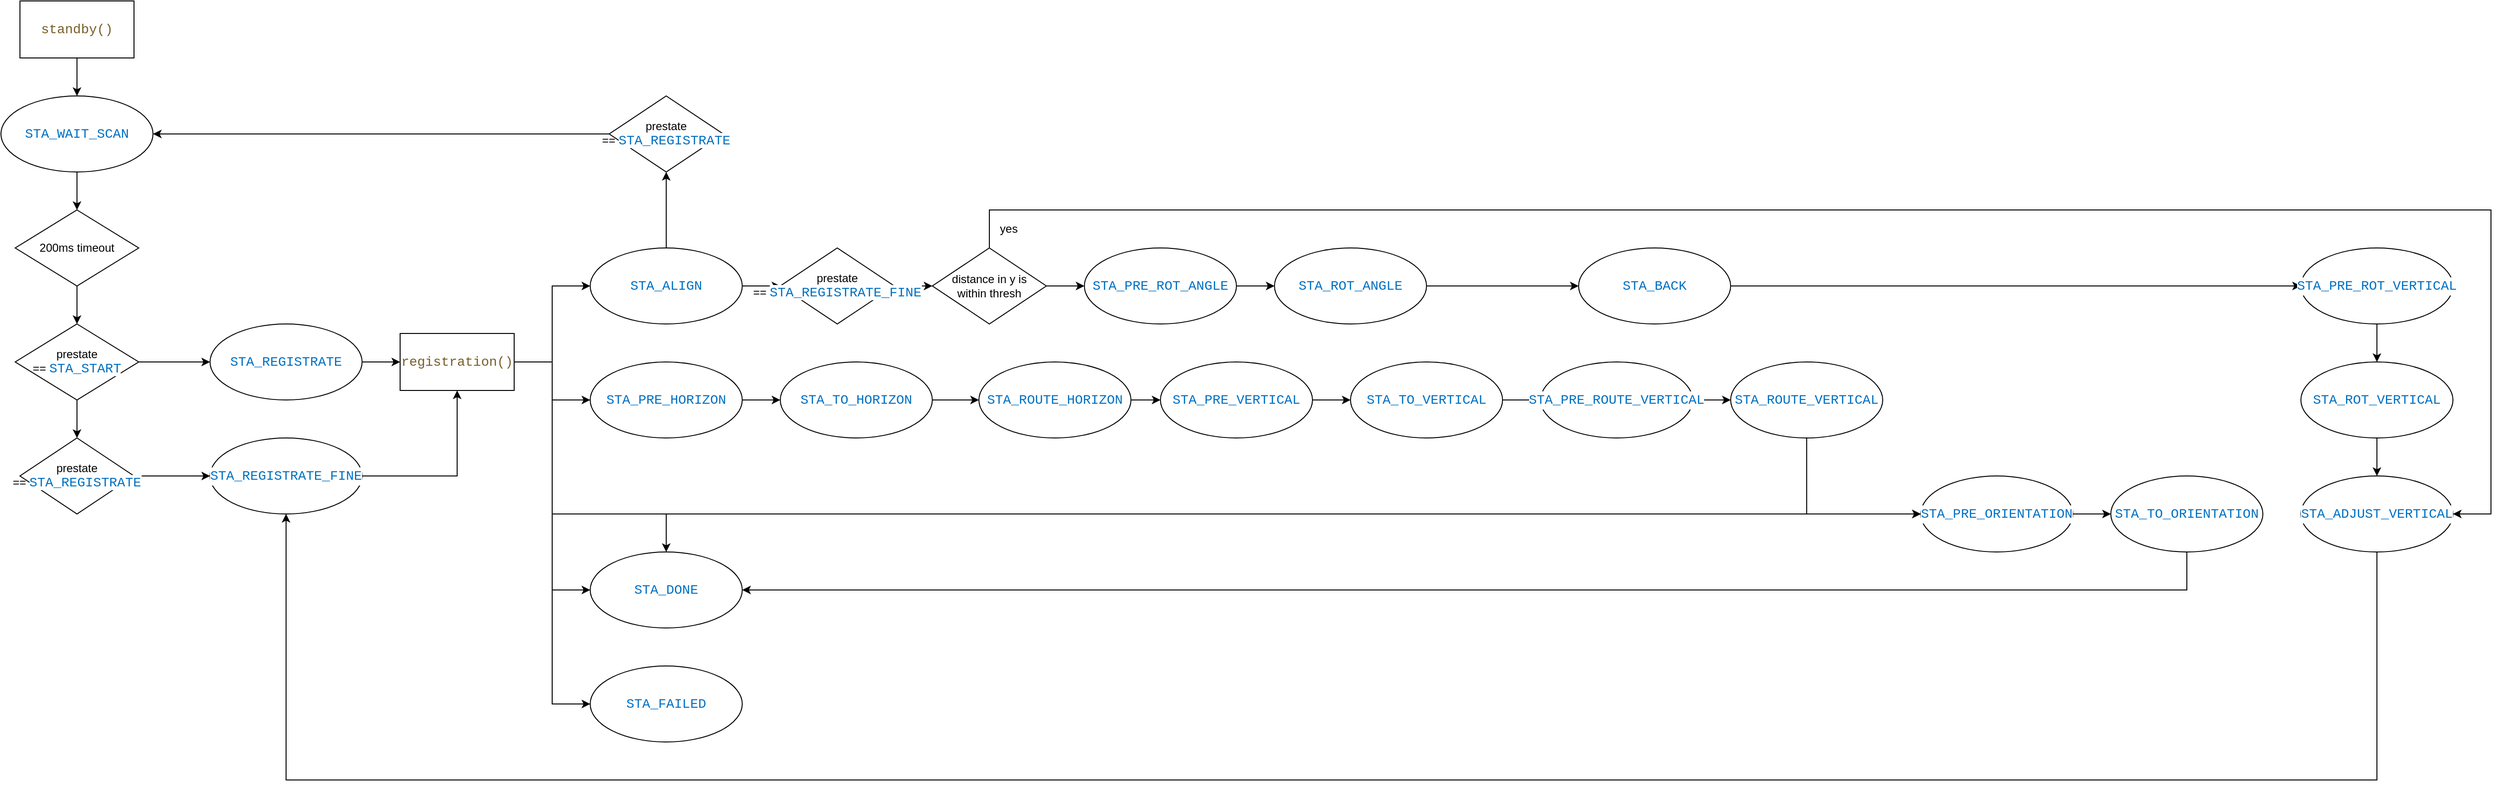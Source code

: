 <mxfile version="15.8.7" type="device"><diagram id="l9FWyBnDOOhg4U37SiNT" name="Page-1"><mxGraphModel dx="1038" dy="737" grid="1" gridSize="10" guides="1" tooltips="1" connect="1" arrows="1" fold="1" page="1" pageScale="1" pageWidth="1169" pageHeight="827" math="0" shadow="0"><root><mxCell id="0"/><mxCell id="1" parent="0"/><mxCell id="QoWHIV-kgEG8GxANQtbI-22" style="edgeStyle=orthogonalEdgeStyle;rounded=0;orthogonalLoop=1;jettySize=auto;html=1;entryX=0;entryY=0.5;entryDx=0;entryDy=0;" edge="1" parent="1" source="QoWHIV-kgEG8GxANQtbI-1" target="QoWHIV-kgEG8GxANQtbI-21"><mxGeometry relative="1" as="geometry"/></mxCell><mxCell id="QoWHIV-kgEG8GxANQtbI-33" style="edgeStyle=orthogonalEdgeStyle;rounded=0;orthogonalLoop=1;jettySize=auto;html=1;entryX=0.5;entryY=1;entryDx=0;entryDy=0;" edge="1" parent="1" source="QoWHIV-kgEG8GxANQtbI-1" target="QoWHIV-kgEG8GxANQtbI-30"><mxGeometry relative="1" as="geometry"/></mxCell><mxCell id="QoWHIV-kgEG8GxANQtbI-1" value="&#10;&#10;&lt;div style=&quot;color: rgb(0, 0, 0); background-color: rgb(255, 255, 255); font-family: consolas, &amp;quot;courier new&amp;quot;, monospace; font-weight: normal; font-size: 14px; line-height: 19px;&quot;&gt;&lt;div&gt;&lt;span style=&quot;color: #0070c1&quot;&gt;STA_ALIGN&lt;/span&gt;&lt;/div&gt;&lt;/div&gt;&#10;&#10;" style="ellipse;whiteSpace=wrap;html=1;" vertex="1" parent="1"><mxGeometry x="760" y="320" width="160" height="80" as="geometry"/></mxCell><mxCell id="QoWHIV-kgEG8GxANQtbI-6" style="edgeStyle=orthogonalEdgeStyle;rounded=0;orthogonalLoop=1;jettySize=auto;html=1;exitX=0.5;exitY=1;exitDx=0;exitDy=0;entryX=0.5;entryY=0;entryDx=0;entryDy=0;" edge="1" parent="1" source="QoWHIV-kgEG8GxANQtbI-2" target="QoWHIV-kgEG8GxANQtbI-5"><mxGeometry relative="1" as="geometry"/></mxCell><mxCell id="QoWHIV-kgEG8GxANQtbI-2" value="&lt;div style=&quot;background-color: rgb(255 , 255 , 255) ; font-family: &amp;#34;consolas&amp;#34; , &amp;#34;courier new&amp;#34; , monospace ; font-size: 14px ; line-height: 19px&quot;&gt;&lt;span style=&quot;color: #0070c1&quot;&gt;STA_WAIT_SCAN&lt;/span&gt;&lt;/div&gt;" style="ellipse;whiteSpace=wrap;html=1;" vertex="1" parent="1"><mxGeometry x="140" y="160" width="160" height="80" as="geometry"/></mxCell><mxCell id="QoWHIV-kgEG8GxANQtbI-4" style="edgeStyle=orthogonalEdgeStyle;rounded=0;orthogonalLoop=1;jettySize=auto;html=1;exitX=0.5;exitY=1;exitDx=0;exitDy=0;entryX=0.5;entryY=0;entryDx=0;entryDy=0;" edge="1" parent="1" source="QoWHIV-kgEG8GxANQtbI-3" target="QoWHIV-kgEG8GxANQtbI-2"><mxGeometry relative="1" as="geometry"/></mxCell><mxCell id="QoWHIV-kgEG8GxANQtbI-3" value="&lt;div style=&quot;background-color: rgb(255 , 255 , 255) ; font-family: &amp;#34;consolas&amp;#34; , &amp;#34;courier new&amp;#34; , monospace ; font-size: 14px ; line-height: 19px&quot;&gt;&lt;span style=&quot;color: #795e26&quot;&gt;standby()&lt;/span&gt;&lt;/div&gt;" style="rounded=0;whiteSpace=wrap;html=1;" vertex="1" parent="1"><mxGeometry x="160" y="60" width="120" height="60" as="geometry"/></mxCell><mxCell id="QoWHIV-kgEG8GxANQtbI-12" style="edgeStyle=orthogonalEdgeStyle;rounded=0;orthogonalLoop=1;jettySize=auto;html=1;exitX=0.5;exitY=1;exitDx=0;exitDy=0;entryX=0.5;entryY=0;entryDx=0;entryDy=0;" edge="1" parent="1" source="QoWHIV-kgEG8GxANQtbI-5" target="QoWHIV-kgEG8GxANQtbI-10"><mxGeometry relative="1" as="geometry"/></mxCell><mxCell id="QoWHIV-kgEG8GxANQtbI-5" value="200ms timeout" style="rhombus;whiteSpace=wrap;html=1;" vertex="1" parent="1"><mxGeometry x="155" y="280" width="130" height="80" as="geometry"/></mxCell><mxCell id="QoWHIV-kgEG8GxANQtbI-17" style="edgeStyle=orthogonalEdgeStyle;rounded=0;orthogonalLoop=1;jettySize=auto;html=1;exitX=1;exitY=0.5;exitDx=0;exitDy=0;entryX=0;entryY=0.5;entryDx=0;entryDy=0;" edge="1" parent="1" source="QoWHIV-kgEG8GxANQtbI-8" target="QoWHIV-kgEG8GxANQtbI-16"><mxGeometry relative="1" as="geometry"/></mxCell><mxCell id="QoWHIV-kgEG8GxANQtbI-8" value="&#10;&#10;&lt;div style=&quot;color: rgb(0, 0, 0); background-color: rgb(255, 255, 255); font-family: consolas, &amp;quot;courier new&amp;quot;, monospace; font-weight: normal; font-size: 14px; line-height: 19px;&quot;&gt;&lt;div&gt;&lt;span style=&quot;color: #0070c1&quot;&gt;STA_REGISTRATE&lt;/span&gt;&lt;/div&gt;&lt;/div&gt;&#10;&#10;" style="ellipse;whiteSpace=wrap;html=1;" vertex="1" parent="1"><mxGeometry x="360" y="400" width="160" height="80" as="geometry"/></mxCell><mxCell id="QoWHIV-kgEG8GxANQtbI-45" style="edgeStyle=orthogonalEdgeStyle;rounded=0;orthogonalLoop=1;jettySize=auto;html=1;entryX=0.5;entryY=1;entryDx=0;entryDy=0;" edge="1" parent="1" source="QoWHIV-kgEG8GxANQtbI-9" target="QoWHIV-kgEG8GxANQtbI-16"><mxGeometry relative="1" as="geometry"/></mxCell><mxCell id="QoWHIV-kgEG8GxANQtbI-9" value="&lt;div style=&quot;background-color: rgb(255 , 255 , 255) ; font-family: &amp;#34;consolas&amp;#34; , &amp;#34;courier new&amp;#34; , monospace ; font-size: 14px ; line-height: 19px&quot;&gt;&lt;span style=&quot;color: #0070c1&quot;&gt;STA_REGISTRATE_FINE&lt;/span&gt;&lt;/div&gt;" style="ellipse;whiteSpace=wrap;html=1;" vertex="1" parent="1"><mxGeometry x="360" y="520" width="160" height="80" as="geometry"/></mxCell><mxCell id="QoWHIV-kgEG8GxANQtbI-11" style="edgeStyle=orthogonalEdgeStyle;rounded=0;orthogonalLoop=1;jettySize=auto;html=1;exitX=1;exitY=0.5;exitDx=0;exitDy=0;entryX=0;entryY=0.5;entryDx=0;entryDy=0;" edge="1" parent="1" source="QoWHIV-kgEG8GxANQtbI-10" target="QoWHIV-kgEG8GxANQtbI-8"><mxGeometry relative="1" as="geometry"/></mxCell><mxCell id="QoWHIV-kgEG8GxANQtbI-14" style="edgeStyle=orthogonalEdgeStyle;rounded=0;orthogonalLoop=1;jettySize=auto;html=1;exitX=0.5;exitY=1;exitDx=0;exitDy=0;entryX=0.5;entryY=0;entryDx=0;entryDy=0;" edge="1" parent="1" source="QoWHIV-kgEG8GxANQtbI-10" target="QoWHIV-kgEG8GxANQtbI-13"><mxGeometry relative="1" as="geometry"/></mxCell><mxCell id="QoWHIV-kgEG8GxANQtbI-10" value="prestate ==&amp;nbsp;&lt;span style=&quot;color: rgb(0 , 112 , 193) ; background-color: rgb(255 , 255 , 255) ; font-family: &amp;#34;consolas&amp;#34; , &amp;#34;courier new&amp;#34; , monospace ; font-size: 14px&quot;&gt;STA_START&lt;/span&gt;" style="rhombus;whiteSpace=wrap;html=1;" vertex="1" parent="1"><mxGeometry x="155" y="400" width="130" height="80" as="geometry"/></mxCell><mxCell id="QoWHIV-kgEG8GxANQtbI-15" style="edgeStyle=orthogonalEdgeStyle;rounded=0;orthogonalLoop=1;jettySize=auto;html=1;entryX=0;entryY=0.5;entryDx=0;entryDy=0;" edge="1" parent="1" source="QoWHIV-kgEG8GxANQtbI-13" target="QoWHIV-kgEG8GxANQtbI-9"><mxGeometry relative="1" as="geometry"/></mxCell><mxCell id="QoWHIV-kgEG8GxANQtbI-13" value="prestate ==&amp;nbsp;&lt;span style=&quot;color: rgb(0 , 112 , 193) ; background-color: rgb(255 , 255 , 255) ; font-family: &amp;#34;consolas&amp;#34; , &amp;#34;courier new&amp;#34; , monospace ; font-size: 14px&quot;&gt;STA_REGISTRATE&lt;/span&gt;" style="rhombus;whiteSpace=wrap;html=1;" vertex="1" parent="1"><mxGeometry x="160" y="520" width="120" height="80" as="geometry"/></mxCell><mxCell id="QoWHIV-kgEG8GxANQtbI-19" style="edgeStyle=orthogonalEdgeStyle;rounded=0;orthogonalLoop=1;jettySize=auto;html=1;entryX=0;entryY=0.5;entryDx=0;entryDy=0;" edge="1" parent="1" source="QoWHIV-kgEG8GxANQtbI-16" target="QoWHIV-kgEG8GxANQtbI-1"><mxGeometry relative="1" as="geometry"/></mxCell><mxCell id="QoWHIV-kgEG8GxANQtbI-20" style="edgeStyle=orthogonalEdgeStyle;rounded=0;orthogonalLoop=1;jettySize=auto;html=1;entryX=0;entryY=0.5;entryDx=0;entryDy=0;" edge="1" parent="1" source="QoWHIV-kgEG8GxANQtbI-16" target="QoWHIV-kgEG8GxANQtbI-18"><mxGeometry relative="1" as="geometry"/></mxCell><mxCell id="QoWHIV-kgEG8GxANQtbI-47" style="edgeStyle=orthogonalEdgeStyle;rounded=0;orthogonalLoop=1;jettySize=auto;html=1;entryX=0;entryY=0.5;entryDx=0;entryDy=0;" edge="1" parent="1" source="QoWHIV-kgEG8GxANQtbI-16" target="QoWHIV-kgEG8GxANQtbI-46"><mxGeometry relative="1" as="geometry"/></mxCell><mxCell id="QoWHIV-kgEG8GxANQtbI-71" style="edgeStyle=orthogonalEdgeStyle;rounded=0;orthogonalLoop=1;jettySize=auto;html=1;entryX=0;entryY=0.5;entryDx=0;entryDy=0;" edge="1" parent="1" source="QoWHIV-kgEG8GxANQtbI-16" target="QoWHIV-kgEG8GxANQtbI-70"><mxGeometry relative="1" as="geometry"/></mxCell><mxCell id="QoWHIV-kgEG8GxANQtbI-74" style="edgeStyle=orthogonalEdgeStyle;rounded=0;orthogonalLoop=1;jettySize=auto;html=1;exitX=1;exitY=0.5;exitDx=0;exitDy=0;entryX=0;entryY=0.5;entryDx=0;entryDy=0;" edge="1" parent="1" source="QoWHIV-kgEG8GxANQtbI-16" target="QoWHIV-kgEG8GxANQtbI-64"><mxGeometry relative="1" as="geometry"><Array as="points"><mxPoint x="720" y="440"/><mxPoint x="720" y="600"/></Array></mxGeometry></mxCell><mxCell id="QoWHIV-kgEG8GxANQtbI-16" value="&lt;div style=&quot;background-color: rgb(255 , 255 , 255) ; font-family: &amp;#34;consolas&amp;#34; , &amp;#34;courier new&amp;#34; , monospace ; font-size: 14px ; line-height: 19px&quot;&gt;&lt;span style=&quot;color: #795e26&quot;&gt;registration()&lt;/span&gt;&lt;/div&gt;" style="rounded=0;whiteSpace=wrap;html=1;" vertex="1" parent="1"><mxGeometry x="560" y="410" width="120" height="60" as="geometry"/></mxCell><mxCell id="QoWHIV-kgEG8GxANQtbI-18" value="&lt;div style=&quot;background-color: rgb(255 , 255 , 255) ; font-family: &amp;#34;consolas&amp;#34; , &amp;#34;courier new&amp;#34; , monospace ; font-size: 14px ; line-height: 19px&quot;&gt;&lt;span style=&quot;color: #0070c1&quot;&gt;STA_FAILED&lt;/span&gt;&lt;/div&gt;" style="ellipse;whiteSpace=wrap;html=1;" vertex="1" parent="1"><mxGeometry x="760" y="760" width="160" height="80" as="geometry"/></mxCell><mxCell id="QoWHIV-kgEG8GxANQtbI-25" style="edgeStyle=orthogonalEdgeStyle;rounded=0;orthogonalLoop=1;jettySize=auto;html=1;entryX=0;entryY=0.5;entryDx=0;entryDy=0;" edge="1" parent="1" source="QoWHIV-kgEG8GxANQtbI-21" target="QoWHIV-kgEG8GxANQtbI-24"><mxGeometry relative="1" as="geometry"/></mxCell><mxCell id="QoWHIV-kgEG8GxANQtbI-21" value="prestate ==&amp;nbsp;&lt;span style=&quot;color: rgb(0 , 112 , 193) ; background-color: rgb(255 , 255 , 255) ; font-family: &amp;#34;consolas&amp;#34; , &amp;#34;courier new&amp;#34; , monospace ; font-size: 14px&quot;&gt;STA_REGISTRATE_FINE&lt;/span&gt;" style="rhombus;whiteSpace=wrap;html=1;" vertex="1" parent="1"><mxGeometry x="960" y="320" width="120" height="80" as="geometry"/></mxCell><mxCell id="QoWHIV-kgEG8GxANQtbI-27" style="edgeStyle=orthogonalEdgeStyle;rounded=0;orthogonalLoop=1;jettySize=auto;html=1;exitX=0.5;exitY=0;exitDx=0;exitDy=0;entryX=1;entryY=0.5;entryDx=0;entryDy=0;" edge="1" parent="1" source="QoWHIV-kgEG8GxANQtbI-24" target="QoWHIV-kgEG8GxANQtbI-42"><mxGeometry relative="1" as="geometry"><mxPoint x="1180" y="280" as="targetPoint"/><Array as="points"><mxPoint x="1180" y="280"/><mxPoint x="2760" y="280"/><mxPoint x="2760" y="600"/></Array></mxGeometry></mxCell><mxCell id="QoWHIV-kgEG8GxANQtbI-29" style="edgeStyle=orthogonalEdgeStyle;rounded=0;orthogonalLoop=1;jettySize=auto;html=1;entryX=0;entryY=0.5;entryDx=0;entryDy=0;" edge="1" parent="1" source="QoWHIV-kgEG8GxANQtbI-24" target="QoWHIV-kgEG8GxANQtbI-26"><mxGeometry relative="1" as="geometry"/></mxCell><mxCell id="QoWHIV-kgEG8GxANQtbI-24" value="distance in y is&lt;br&gt;within thresh" style="rhombus;whiteSpace=wrap;html=1;" vertex="1" parent="1"><mxGeometry x="1120" y="320" width="120" height="80" as="geometry"/></mxCell><mxCell id="QoWHIV-kgEG8GxANQtbI-35" style="edgeStyle=orthogonalEdgeStyle;rounded=0;orthogonalLoop=1;jettySize=auto;html=1;entryX=0;entryY=0.5;entryDx=0;entryDy=0;" edge="1" parent="1" source="QoWHIV-kgEG8GxANQtbI-26" target="QoWHIV-kgEG8GxANQtbI-34"><mxGeometry relative="1" as="geometry"/></mxCell><mxCell id="QoWHIV-kgEG8GxANQtbI-26" value="&lt;div style=&quot;background-color: rgb(255 , 255 , 255) ; font-family: &amp;#34;consolas&amp;#34; , &amp;#34;courier new&amp;#34; , monospace ; font-size: 14px ; line-height: 19px&quot;&gt;&lt;span style=&quot;color: #0070c1&quot;&gt;STA_PRE_ROT_ANGLE&lt;/span&gt;&lt;/div&gt;" style="ellipse;whiteSpace=wrap;html=1;" vertex="1" parent="1"><mxGeometry x="1280" y="320" width="160" height="80" as="geometry"/></mxCell><mxCell id="QoWHIV-kgEG8GxANQtbI-28" value="yes" style="text;html=1;align=center;verticalAlign=middle;resizable=0;points=[];autosize=1;strokeColor=none;fillColor=none;" vertex="1" parent="1"><mxGeometry x="1185" y="290" width="30" height="20" as="geometry"/></mxCell><mxCell id="QoWHIV-kgEG8GxANQtbI-32" style="edgeStyle=orthogonalEdgeStyle;rounded=0;orthogonalLoop=1;jettySize=auto;html=1;exitX=0;exitY=0.5;exitDx=0;exitDy=0;entryX=1;entryY=0.5;entryDx=0;entryDy=0;" edge="1" parent="1" source="QoWHIV-kgEG8GxANQtbI-30" target="QoWHIV-kgEG8GxANQtbI-2"><mxGeometry relative="1" as="geometry"/></mxCell><mxCell id="QoWHIV-kgEG8GxANQtbI-30" value="prestate ==&amp;nbsp;&lt;span style=&quot;color: rgb(0 , 112 , 193) ; background-color: rgb(255 , 255 , 255) ; font-family: &amp;#34;consolas&amp;#34; , &amp;#34;courier new&amp;#34; , monospace ; font-size: 14px&quot;&gt;STA_REGISTRATE&lt;/span&gt;" style="rhombus;whiteSpace=wrap;html=1;" vertex="1" parent="1"><mxGeometry x="780" y="160" width="120" height="80" as="geometry"/></mxCell><mxCell id="QoWHIV-kgEG8GxANQtbI-38" style="edgeStyle=orthogonalEdgeStyle;rounded=0;orthogonalLoop=1;jettySize=auto;html=1;entryX=0;entryY=0.5;entryDx=0;entryDy=0;" edge="1" parent="1" source="QoWHIV-kgEG8GxANQtbI-34" target="QoWHIV-kgEG8GxANQtbI-36"><mxGeometry relative="1" as="geometry"/></mxCell><mxCell id="QoWHIV-kgEG8GxANQtbI-34" value="&lt;div style=&quot;background-color: rgb(255 , 255 , 255) ; font-family: &amp;#34;consolas&amp;#34; , &amp;#34;courier new&amp;#34; , monospace ; font-size: 14px ; line-height: 19px&quot;&gt;&lt;div style=&quot;font-family: &amp;#34;consolas&amp;#34; , &amp;#34;courier new&amp;#34; , monospace ; line-height: 19px&quot;&gt;&lt;span style=&quot;color: #0070c1&quot;&gt;STA_ROT_ANGLE&lt;/span&gt;&lt;/div&gt;&lt;/div&gt;" style="ellipse;whiteSpace=wrap;html=1;" vertex="1" parent="1"><mxGeometry x="1480" y="320" width="160" height="80" as="geometry"/></mxCell><mxCell id="QoWHIV-kgEG8GxANQtbI-39" style="edgeStyle=orthogonalEdgeStyle;rounded=0;orthogonalLoop=1;jettySize=auto;html=1;entryX=0;entryY=0.5;entryDx=0;entryDy=0;" edge="1" parent="1" source="QoWHIV-kgEG8GxANQtbI-36" target="QoWHIV-kgEG8GxANQtbI-37"><mxGeometry relative="1" as="geometry"/></mxCell><mxCell id="QoWHIV-kgEG8GxANQtbI-36" value="&lt;div style=&quot;background-color: rgb(255 , 255 , 255) ; font-family: &amp;#34;consolas&amp;#34; , &amp;#34;courier new&amp;#34; , monospace ; font-size: 14px ; line-height: 19px&quot;&gt;&lt;div style=&quot;font-family: &amp;#34;consolas&amp;#34; , &amp;#34;courier new&amp;#34; , monospace ; line-height: 19px&quot;&gt;&lt;div style=&quot;font-family: &amp;#34;consolas&amp;#34; , &amp;#34;courier new&amp;#34; , monospace ; line-height: 19px&quot;&gt;&lt;span style=&quot;color: #0070c1&quot;&gt;STA_BACK&lt;/span&gt;&lt;/div&gt;&lt;/div&gt;&lt;/div&gt;" style="ellipse;whiteSpace=wrap;html=1;" vertex="1" parent="1"><mxGeometry x="1800" y="320" width="160" height="80" as="geometry"/></mxCell><mxCell id="QoWHIV-kgEG8GxANQtbI-41" style="edgeStyle=orthogonalEdgeStyle;rounded=0;orthogonalLoop=1;jettySize=auto;html=1;entryX=0.5;entryY=0;entryDx=0;entryDy=0;" edge="1" parent="1" source="QoWHIV-kgEG8GxANQtbI-37" target="QoWHIV-kgEG8GxANQtbI-40"><mxGeometry relative="1" as="geometry"/></mxCell><mxCell id="QoWHIV-kgEG8GxANQtbI-37" value="&lt;div style=&quot;background-color: rgb(255 , 255 , 255) ; font-family: &amp;#34;consolas&amp;#34; , &amp;#34;courier new&amp;#34; , monospace ; font-size: 14px ; line-height: 19px&quot;&gt;&lt;div style=&quot;font-family: &amp;#34;consolas&amp;#34; , &amp;#34;courier new&amp;#34; , monospace ; line-height: 19px&quot;&gt;&lt;div style=&quot;font-family: &amp;#34;consolas&amp;#34; , &amp;#34;courier new&amp;#34; , monospace ; line-height: 19px&quot;&gt;&lt;div style=&quot;font-family: &amp;#34;consolas&amp;#34; , &amp;#34;courier new&amp;#34; , monospace ; line-height: 19px&quot;&gt;&lt;span style=&quot;color: #0070c1&quot;&gt;STA_PRE_ROT_VERTICAL&lt;/span&gt;&lt;/div&gt;&lt;/div&gt;&lt;/div&gt;&lt;/div&gt;" style="ellipse;whiteSpace=wrap;html=1;" vertex="1" parent="1"><mxGeometry x="2560" y="320" width="160" height="80" as="geometry"/></mxCell><mxCell id="QoWHIV-kgEG8GxANQtbI-43" style="edgeStyle=orthogonalEdgeStyle;rounded=0;orthogonalLoop=1;jettySize=auto;html=1;exitX=0.5;exitY=1;exitDx=0;exitDy=0;entryX=0.5;entryY=0;entryDx=0;entryDy=0;" edge="1" parent="1" source="QoWHIV-kgEG8GxANQtbI-40" target="QoWHIV-kgEG8GxANQtbI-42"><mxGeometry relative="1" as="geometry"/></mxCell><mxCell id="QoWHIV-kgEG8GxANQtbI-40" value="&lt;div style=&quot;background-color: rgb(255 , 255 , 255) ; font-family: &amp;#34;consolas&amp;#34; , &amp;#34;courier new&amp;#34; , monospace ; font-size: 14px ; line-height: 19px&quot;&gt;&lt;div style=&quot;font-family: &amp;#34;consolas&amp;#34; , &amp;#34;courier new&amp;#34; , monospace ; line-height: 19px&quot;&gt;&lt;div style=&quot;font-family: &amp;#34;consolas&amp;#34; , &amp;#34;courier new&amp;#34; , monospace ; line-height: 19px&quot;&gt;&lt;div style=&quot;font-family: &amp;#34;consolas&amp;#34; , &amp;#34;courier new&amp;#34; , monospace ; line-height: 19px&quot;&gt;&lt;div style=&quot;font-family: &amp;#34;consolas&amp;#34; , &amp;#34;courier new&amp;#34; , monospace ; line-height: 19px&quot;&gt;&lt;span style=&quot;color: #0070c1&quot;&gt;STA_ROT_VERTICAL&lt;/span&gt;&lt;/div&gt;&lt;/div&gt;&lt;/div&gt;&lt;/div&gt;&lt;/div&gt;" style="ellipse;whiteSpace=wrap;html=1;" vertex="1" parent="1"><mxGeometry x="2560" y="440" width="160" height="80" as="geometry"/></mxCell><mxCell id="QoWHIV-kgEG8GxANQtbI-44" style="edgeStyle=orthogonalEdgeStyle;rounded=0;orthogonalLoop=1;jettySize=auto;html=1;exitX=0.5;exitY=1;exitDx=0;exitDy=0;entryX=0.5;entryY=1;entryDx=0;entryDy=0;" edge="1" parent="1" source="QoWHIV-kgEG8GxANQtbI-42" target="QoWHIV-kgEG8GxANQtbI-9"><mxGeometry relative="1" as="geometry"><Array as="points"><mxPoint x="2640" y="880"/><mxPoint x="440" y="880"/></Array></mxGeometry></mxCell><mxCell id="QoWHIV-kgEG8GxANQtbI-42" value="&lt;div style=&quot;background-color: rgb(255 , 255 , 255) ; font-family: &amp;#34;consolas&amp;#34; , &amp;#34;courier new&amp;#34; , monospace ; font-size: 14px ; line-height: 19px&quot;&gt;&lt;div style=&quot;font-family: &amp;#34;consolas&amp;#34; , &amp;#34;courier new&amp;#34; , monospace ; line-height: 19px&quot;&gt;&lt;div style=&quot;font-family: &amp;#34;consolas&amp;#34; , &amp;#34;courier new&amp;#34; , monospace ; line-height: 19px&quot;&gt;&lt;div style=&quot;font-family: &amp;#34;consolas&amp;#34; , &amp;#34;courier new&amp;#34; , monospace ; line-height: 19px&quot;&gt;&lt;div style=&quot;font-family: &amp;#34;consolas&amp;#34; , &amp;#34;courier new&amp;#34; , monospace ; line-height: 19px&quot;&gt;&lt;div style=&quot;font-family: &amp;#34;consolas&amp;#34; , &amp;#34;courier new&amp;#34; , monospace ; line-height: 19px&quot;&gt;&lt;span style=&quot;color: #0070c1&quot;&gt;STA_ADJUST_VERTICAL&lt;/span&gt;&lt;/div&gt;&lt;/div&gt;&lt;/div&gt;&lt;/div&gt;&lt;/div&gt;&lt;/div&gt;" style="ellipse;whiteSpace=wrap;html=1;" vertex="1" parent="1"><mxGeometry x="2560" y="560" width="160" height="80" as="geometry"/></mxCell><mxCell id="QoWHIV-kgEG8GxANQtbI-49" style="edgeStyle=orthogonalEdgeStyle;rounded=0;orthogonalLoop=1;jettySize=auto;html=1;exitX=1;exitY=0.5;exitDx=0;exitDy=0;entryX=0;entryY=0.5;entryDx=0;entryDy=0;" edge="1" parent="1" source="QoWHIV-kgEG8GxANQtbI-46" target="QoWHIV-kgEG8GxANQtbI-48"><mxGeometry relative="1" as="geometry"/></mxCell><mxCell id="QoWHIV-kgEG8GxANQtbI-46" value="&lt;div style=&quot;background-color: rgb(255 , 255 , 255) ; font-family: &amp;#34;consolas&amp;#34; , &amp;#34;courier new&amp;#34; , monospace ; font-size: 14px ; line-height: 19px&quot;&gt;&lt;div style=&quot;font-family: &amp;#34;consolas&amp;#34; , &amp;#34;courier new&amp;#34; , monospace ; line-height: 19px&quot;&gt;&lt;span style=&quot;color: #0070c1&quot;&gt;STA_PRE_HORIZON&lt;/span&gt;&lt;/div&gt;&lt;/div&gt;" style="ellipse;whiteSpace=wrap;html=1;" vertex="1" parent="1"><mxGeometry x="760" y="440" width="160" height="80" as="geometry"/></mxCell><mxCell id="QoWHIV-kgEG8GxANQtbI-51" style="edgeStyle=orthogonalEdgeStyle;rounded=0;orthogonalLoop=1;jettySize=auto;html=1;exitX=1;exitY=0.5;exitDx=0;exitDy=0;entryX=0;entryY=0.5;entryDx=0;entryDy=0;" edge="1" parent="1" source="QoWHIV-kgEG8GxANQtbI-48" target="QoWHIV-kgEG8GxANQtbI-50"><mxGeometry relative="1" as="geometry"/></mxCell><mxCell id="QoWHIV-kgEG8GxANQtbI-48" value="&lt;div style=&quot;background-color: rgb(255 , 255 , 255) ; font-family: &amp;#34;consolas&amp;#34; , &amp;#34;courier new&amp;#34; , monospace ; font-size: 14px ; line-height: 19px&quot;&gt;&lt;div style=&quot;font-family: &amp;#34;consolas&amp;#34; , &amp;#34;courier new&amp;#34; , monospace ; line-height: 19px&quot;&gt;&lt;div style=&quot;font-family: &amp;#34;consolas&amp;#34; , &amp;#34;courier new&amp;#34; , monospace ; line-height: 19px&quot;&gt;&lt;span style=&quot;color: #0070c1&quot;&gt;STA_TO_HORIZON&lt;/span&gt;&lt;/div&gt;&lt;/div&gt;&lt;/div&gt;" style="ellipse;whiteSpace=wrap;html=1;" vertex="1" parent="1"><mxGeometry x="960" y="440" width="160" height="80" as="geometry"/></mxCell><mxCell id="QoWHIV-kgEG8GxANQtbI-55" style="edgeStyle=orthogonalEdgeStyle;rounded=0;orthogonalLoop=1;jettySize=auto;html=1;exitX=1;exitY=0.5;exitDx=0;exitDy=0;entryX=0;entryY=0.5;entryDx=0;entryDy=0;" edge="1" parent="1" source="QoWHIV-kgEG8GxANQtbI-50" target="QoWHIV-kgEG8GxANQtbI-52"><mxGeometry relative="1" as="geometry"/></mxCell><mxCell id="QoWHIV-kgEG8GxANQtbI-50" value="&lt;div style=&quot;background-color: rgb(255 , 255 , 255) ; font-family: &amp;#34;consolas&amp;#34; , &amp;#34;courier new&amp;#34; , monospace ; font-size: 14px ; line-height: 19px&quot;&gt;&lt;div style=&quot;font-family: &amp;#34;consolas&amp;#34; , &amp;#34;courier new&amp;#34; , monospace ; line-height: 19px&quot;&gt;&lt;div style=&quot;font-family: &amp;#34;consolas&amp;#34; , &amp;#34;courier new&amp;#34; , monospace ; line-height: 19px&quot;&gt;&lt;div style=&quot;font-family: &amp;#34;consolas&amp;#34; , &amp;#34;courier new&amp;#34; , monospace ; line-height: 19px&quot;&gt;&lt;span style=&quot;color: #0070c1&quot;&gt;STA_ROUTE_HORIZON&lt;/span&gt;&lt;/div&gt;&lt;/div&gt;&lt;/div&gt;&lt;/div&gt;" style="ellipse;whiteSpace=wrap;html=1;" vertex="1" parent="1"><mxGeometry x="1169" y="440" width="160" height="80" as="geometry"/></mxCell><mxCell id="QoWHIV-kgEG8GxANQtbI-57" style="edgeStyle=orthogonalEdgeStyle;rounded=0;orthogonalLoop=1;jettySize=auto;html=1;entryX=0;entryY=0.5;entryDx=0;entryDy=0;" edge="1" parent="1" source="QoWHIV-kgEG8GxANQtbI-52" target="QoWHIV-kgEG8GxANQtbI-56"><mxGeometry relative="1" as="geometry"/></mxCell><mxCell id="QoWHIV-kgEG8GxANQtbI-52" value="&lt;div style=&quot;background-color: rgb(255 , 255 , 255) ; font-family: &amp;#34;consolas&amp;#34; , &amp;#34;courier new&amp;#34; , monospace ; font-size: 14px ; line-height: 19px&quot;&gt;&lt;div style=&quot;font-family: &amp;#34;consolas&amp;#34; , &amp;#34;courier new&amp;#34; , monospace ; line-height: 19px&quot;&gt;&lt;div style=&quot;font-family: &amp;#34;consolas&amp;#34; , &amp;#34;courier new&amp;#34; , monospace ; line-height: 19px&quot;&gt;&lt;div style=&quot;font-family: &amp;#34;consolas&amp;#34; , &amp;#34;courier new&amp;#34; , monospace ; line-height: 19px&quot;&gt;&lt;div style=&quot;font-family: &amp;#34;consolas&amp;#34; , &amp;#34;courier new&amp;#34; , monospace ; line-height: 19px&quot;&gt;&lt;span style=&quot;color: #0070c1&quot;&gt;STA_PRE_VERTICAL&lt;/span&gt;&lt;/div&gt;&lt;/div&gt;&lt;/div&gt;&lt;/div&gt;&lt;/div&gt;" style="ellipse;whiteSpace=wrap;html=1;" vertex="1" parent="1"><mxGeometry x="1360" y="440" width="160" height="80" as="geometry"/></mxCell><mxCell id="QoWHIV-kgEG8GxANQtbI-59" style="edgeStyle=orthogonalEdgeStyle;rounded=0;orthogonalLoop=1;jettySize=auto;html=1;exitX=1;exitY=0.5;exitDx=0;exitDy=0;entryX=0;entryY=0.5;entryDx=0;entryDy=0;" edge="1" parent="1" source="QoWHIV-kgEG8GxANQtbI-56" target="QoWHIV-kgEG8GxANQtbI-58"><mxGeometry relative="1" as="geometry"/></mxCell><mxCell id="QoWHIV-kgEG8GxANQtbI-56" value="&lt;div style=&quot;background-color: rgb(255 , 255 , 255) ; font-family: &amp;#34;consolas&amp;#34; , &amp;#34;courier new&amp;#34; , monospace ; font-size: 14px ; line-height: 19px&quot;&gt;&lt;div style=&quot;font-family: &amp;#34;consolas&amp;#34; , &amp;#34;courier new&amp;#34; , monospace ; line-height: 19px&quot;&gt;&lt;div style=&quot;font-family: &amp;#34;consolas&amp;#34; , &amp;#34;courier new&amp;#34; , monospace ; line-height: 19px&quot;&gt;&lt;div style=&quot;font-family: &amp;#34;consolas&amp;#34; , &amp;#34;courier new&amp;#34; , monospace ; line-height: 19px&quot;&gt;&lt;div style=&quot;font-family: &amp;#34;consolas&amp;#34; , &amp;#34;courier new&amp;#34; , monospace ; line-height: 19px&quot;&gt;&lt;div style=&quot;font-family: &amp;#34;consolas&amp;#34; , &amp;#34;courier new&amp;#34; , monospace ; line-height: 19px&quot;&gt;&lt;span style=&quot;color: #0070c1&quot;&gt;STA_TO_VERTICAL&lt;/span&gt;&lt;/div&gt;&lt;/div&gt;&lt;/div&gt;&lt;/div&gt;&lt;/div&gt;&lt;/div&gt;" style="ellipse;whiteSpace=wrap;html=1;" vertex="1" parent="1"><mxGeometry x="1560" y="440" width="160" height="80" as="geometry"/></mxCell><mxCell id="QoWHIV-kgEG8GxANQtbI-61" style="edgeStyle=orthogonalEdgeStyle;rounded=0;orthogonalLoop=1;jettySize=auto;html=1;entryX=0;entryY=0.5;entryDx=0;entryDy=0;" edge="1" parent="1" source="QoWHIV-kgEG8GxANQtbI-58" target="QoWHIV-kgEG8GxANQtbI-60"><mxGeometry relative="1" as="geometry"/></mxCell><mxCell id="QoWHIV-kgEG8GxANQtbI-58" value="&lt;div style=&quot;background-color: rgb(255 , 255 , 255) ; font-family: &amp;#34;consolas&amp;#34; , &amp;#34;courier new&amp;#34; , monospace ; font-size: 14px ; line-height: 19px&quot;&gt;&lt;div style=&quot;font-family: &amp;#34;consolas&amp;#34; , &amp;#34;courier new&amp;#34; , monospace ; line-height: 19px&quot;&gt;&lt;div style=&quot;font-family: &amp;#34;consolas&amp;#34; , &amp;#34;courier new&amp;#34; , monospace ; line-height: 19px&quot;&gt;&lt;div style=&quot;font-family: &amp;#34;consolas&amp;#34; , &amp;#34;courier new&amp;#34; , monospace ; line-height: 19px&quot;&gt;&lt;div style=&quot;font-family: &amp;#34;consolas&amp;#34; , &amp;#34;courier new&amp;#34; , monospace ; line-height: 19px&quot;&gt;&lt;div style=&quot;font-family: &amp;#34;consolas&amp;#34; , &amp;#34;courier new&amp;#34; , monospace ; line-height: 19px&quot;&gt;&lt;div style=&quot;font-family: &amp;#34;consolas&amp;#34; , &amp;#34;courier new&amp;#34; , monospace ; line-height: 19px&quot;&gt;&lt;span style=&quot;color: #0070c1&quot;&gt;STA_PRE_ROUTE_VERTICAL&lt;/span&gt;&lt;/div&gt;&lt;/div&gt;&lt;/div&gt;&lt;/div&gt;&lt;/div&gt;&lt;/div&gt;&lt;/div&gt;" style="ellipse;whiteSpace=wrap;html=1;" vertex="1" parent="1"><mxGeometry x="1760" y="440" width="160" height="80" as="geometry"/></mxCell><mxCell id="QoWHIV-kgEG8GxANQtbI-66" style="edgeStyle=orthogonalEdgeStyle;rounded=0;orthogonalLoop=1;jettySize=auto;html=1;exitX=0.5;exitY=1;exitDx=0;exitDy=0;entryX=0;entryY=0.5;entryDx=0;entryDy=0;" edge="1" parent="1" source="QoWHIV-kgEG8GxANQtbI-60" target="QoWHIV-kgEG8GxANQtbI-64"><mxGeometry relative="1" as="geometry"/></mxCell><mxCell id="QoWHIV-kgEG8GxANQtbI-72" style="edgeStyle=orthogonalEdgeStyle;rounded=0;orthogonalLoop=1;jettySize=auto;html=1;entryX=0.5;entryY=0;entryDx=0;entryDy=0;" edge="1" parent="1" source="QoWHIV-kgEG8GxANQtbI-60" target="QoWHIV-kgEG8GxANQtbI-70"><mxGeometry relative="1" as="geometry"><Array as="points"><mxPoint x="2040" y="600"/><mxPoint x="840" y="600"/></Array></mxGeometry></mxCell><mxCell id="QoWHIV-kgEG8GxANQtbI-60" value="&lt;div style=&quot;background-color: rgb(255 , 255 , 255) ; font-family: &amp;#34;consolas&amp;#34; , &amp;#34;courier new&amp;#34; , monospace ; font-size: 14px ; line-height: 19px&quot;&gt;&lt;div style=&quot;font-family: &amp;#34;consolas&amp;#34; , &amp;#34;courier new&amp;#34; , monospace ; line-height: 19px&quot;&gt;&lt;div style=&quot;font-family: &amp;#34;consolas&amp;#34; , &amp;#34;courier new&amp;#34; , monospace ; line-height: 19px&quot;&gt;&lt;div style=&quot;font-family: &amp;#34;consolas&amp;#34; , &amp;#34;courier new&amp;#34; , monospace ; line-height: 19px&quot;&gt;&lt;div style=&quot;font-family: &amp;#34;consolas&amp;#34; , &amp;#34;courier new&amp;#34; , monospace ; line-height: 19px&quot;&gt;&lt;div style=&quot;font-family: &amp;#34;consolas&amp;#34; , &amp;#34;courier new&amp;#34; , monospace ; line-height: 19px&quot;&gt;&lt;div style=&quot;font-family: &amp;#34;consolas&amp;#34; , &amp;#34;courier new&amp;#34; , monospace ; line-height: 19px&quot;&gt;&lt;div style=&quot;font-family: &amp;#34;consolas&amp;#34; , &amp;#34;courier new&amp;#34; , monospace ; line-height: 19px&quot;&gt;&lt;span style=&quot;color: #0070c1&quot;&gt;STA_ROUTE_VERTICAL&lt;/span&gt;&lt;/div&gt;&lt;/div&gt;&lt;/div&gt;&lt;/div&gt;&lt;/div&gt;&lt;/div&gt;&lt;/div&gt;&lt;/div&gt;" style="ellipse;whiteSpace=wrap;html=1;" vertex="1" parent="1"><mxGeometry x="1960" y="440" width="160" height="80" as="geometry"/></mxCell><mxCell id="QoWHIV-kgEG8GxANQtbI-68" style="edgeStyle=orthogonalEdgeStyle;rounded=0;orthogonalLoop=1;jettySize=auto;html=1;entryX=0;entryY=0.5;entryDx=0;entryDy=0;" edge="1" parent="1" source="QoWHIV-kgEG8GxANQtbI-64" target="QoWHIV-kgEG8GxANQtbI-67"><mxGeometry relative="1" as="geometry"/></mxCell><mxCell id="QoWHIV-kgEG8GxANQtbI-64" value="&lt;div style=&quot;background-color: rgb(255 , 255 , 255) ; font-family: &amp;#34;consolas&amp;#34; , &amp;#34;courier new&amp;#34; , monospace ; font-size: 14px ; line-height: 19px&quot;&gt;&lt;div style=&quot;font-family: &amp;#34;consolas&amp;#34; , &amp;#34;courier new&amp;#34; , monospace ; line-height: 19px&quot;&gt;&lt;div style=&quot;font-family: &amp;#34;consolas&amp;#34; , &amp;#34;courier new&amp;#34; , monospace ; line-height: 19px&quot;&gt;&lt;div style=&quot;font-family: &amp;#34;consolas&amp;#34; , &amp;#34;courier new&amp;#34; , monospace ; line-height: 19px&quot;&gt;&lt;div style=&quot;font-family: &amp;#34;consolas&amp;#34; , &amp;#34;courier new&amp;#34; , monospace ; line-height: 19px&quot;&gt;&lt;div style=&quot;font-family: &amp;#34;consolas&amp;#34; , &amp;#34;courier new&amp;#34; , monospace ; line-height: 19px&quot;&gt;&lt;div style=&quot;font-family: &amp;#34;consolas&amp;#34; , &amp;#34;courier new&amp;#34; , monospace ; line-height: 19px&quot;&gt;&lt;div style=&quot;font-family: &amp;#34;consolas&amp;#34; , &amp;#34;courier new&amp;#34; , monospace ; line-height: 19px&quot;&gt;&lt;div style=&quot;font-family: &amp;#34;consolas&amp;#34; , &amp;#34;courier new&amp;#34; , monospace ; line-height: 19px&quot;&gt;&lt;div style=&quot;font-family: &amp;#34;consolas&amp;#34; , &amp;#34;courier new&amp;#34; , monospace ; line-height: 19px&quot;&gt;&lt;span style=&quot;color: #0070c1&quot;&gt;STA_PRE_ORIENTATION&lt;/span&gt;&lt;/div&gt;&lt;/div&gt;&lt;/div&gt;&lt;/div&gt;&lt;/div&gt;&lt;/div&gt;&lt;/div&gt;&lt;/div&gt;&lt;/div&gt;&lt;/div&gt;" style="ellipse;whiteSpace=wrap;html=1;" vertex="1" parent="1"><mxGeometry x="2160" y="560" width="160" height="80" as="geometry"/></mxCell><mxCell id="QoWHIV-kgEG8GxANQtbI-73" style="edgeStyle=orthogonalEdgeStyle;rounded=0;orthogonalLoop=1;jettySize=auto;html=1;entryX=1;entryY=0.5;entryDx=0;entryDy=0;" edge="1" parent="1" source="QoWHIV-kgEG8GxANQtbI-67" target="QoWHIV-kgEG8GxANQtbI-70"><mxGeometry relative="1" as="geometry"><Array as="points"><mxPoint x="2440" y="680"/><mxPoint x="920" y="680"/></Array></mxGeometry></mxCell><mxCell id="QoWHIV-kgEG8GxANQtbI-67" value="&lt;div style=&quot;background-color: rgb(255 , 255 , 255) ; font-family: &amp;#34;consolas&amp;#34; , &amp;#34;courier new&amp;#34; , monospace ; font-size: 14px ; line-height: 19px&quot;&gt;&lt;div style=&quot;font-family: &amp;#34;consolas&amp;#34; , &amp;#34;courier new&amp;#34; , monospace ; line-height: 19px&quot;&gt;&lt;div style=&quot;font-family: &amp;#34;consolas&amp;#34; , &amp;#34;courier new&amp;#34; , monospace ; line-height: 19px&quot;&gt;&lt;div style=&quot;font-family: &amp;#34;consolas&amp;#34; , &amp;#34;courier new&amp;#34; , monospace ; line-height: 19px&quot;&gt;&lt;div style=&quot;font-family: &amp;#34;consolas&amp;#34; , &amp;#34;courier new&amp;#34; , monospace ; line-height: 19px&quot;&gt;&lt;div style=&quot;font-family: &amp;#34;consolas&amp;#34; , &amp;#34;courier new&amp;#34; , monospace ; line-height: 19px&quot;&gt;&lt;div style=&quot;font-family: &amp;#34;consolas&amp;#34; , &amp;#34;courier new&amp;#34; , monospace ; line-height: 19px&quot;&gt;&lt;div style=&quot;font-family: &amp;#34;consolas&amp;#34; , &amp;#34;courier new&amp;#34; , monospace ; line-height: 19px&quot;&gt;&lt;div style=&quot;font-family: &amp;#34;consolas&amp;#34; , &amp;#34;courier new&amp;#34; , monospace ; line-height: 19px&quot;&gt;&lt;div style=&quot;font-family: &amp;#34;consolas&amp;#34; , &amp;#34;courier new&amp;#34; , monospace ; line-height: 19px&quot;&gt;&lt;div style=&quot;font-family: &amp;#34;consolas&amp;#34; , &amp;#34;courier new&amp;#34; , monospace ; line-height: 19px&quot;&gt;&lt;span style=&quot;color: #0070c1&quot;&gt;STA_TO_ORIENTATION&lt;/span&gt;&lt;/div&gt;&lt;/div&gt;&lt;/div&gt;&lt;/div&gt;&lt;/div&gt;&lt;/div&gt;&lt;/div&gt;&lt;/div&gt;&lt;/div&gt;&lt;/div&gt;&lt;/div&gt;" style="ellipse;whiteSpace=wrap;html=1;" vertex="1" parent="1"><mxGeometry x="2360" y="560" width="160" height="80" as="geometry"/></mxCell><mxCell id="QoWHIV-kgEG8GxANQtbI-70" value="&lt;div style=&quot;background-color: rgb(255 , 255 , 255) ; font-family: &amp;#34;consolas&amp;#34; , &amp;#34;courier new&amp;#34; , monospace ; font-size: 14px ; line-height: 19px&quot;&gt;&lt;div style=&quot;font-family: &amp;#34;consolas&amp;#34; , &amp;#34;courier new&amp;#34; , monospace ; line-height: 19px&quot;&gt;&lt;div style=&quot;font-family: &amp;#34;consolas&amp;#34; , &amp;#34;courier new&amp;#34; , monospace ; line-height: 19px&quot;&gt;&lt;div style=&quot;font-family: &amp;#34;consolas&amp;#34; , &amp;#34;courier new&amp;#34; , monospace ; line-height: 19px&quot;&gt;&lt;div style=&quot;font-family: &amp;#34;consolas&amp;#34; , &amp;#34;courier new&amp;#34; , monospace ; line-height: 19px&quot;&gt;&lt;div style=&quot;font-family: &amp;#34;consolas&amp;#34; , &amp;#34;courier new&amp;#34; , monospace ; line-height: 19px&quot;&gt;&lt;div style=&quot;font-family: &amp;#34;consolas&amp;#34; , &amp;#34;courier new&amp;#34; , monospace ; line-height: 19px&quot;&gt;&lt;div style=&quot;font-family: &amp;#34;consolas&amp;#34; , &amp;#34;courier new&amp;#34; , monospace ; line-height: 19px&quot;&gt;&lt;div style=&quot;font-family: &amp;#34;consolas&amp;#34; , &amp;#34;courier new&amp;#34; , monospace ; line-height: 19px&quot;&gt;&lt;span style=&quot;color: #0070c1&quot;&gt;STA_DONE&lt;/span&gt;&lt;/div&gt;&lt;/div&gt;&lt;/div&gt;&lt;/div&gt;&lt;/div&gt;&lt;/div&gt;&lt;/div&gt;&lt;/div&gt;&lt;/div&gt;" style="ellipse;whiteSpace=wrap;html=1;" vertex="1" parent="1"><mxGeometry x="760" y="640" width="160" height="80" as="geometry"/></mxCell></root></mxGraphModel></diagram></mxfile>